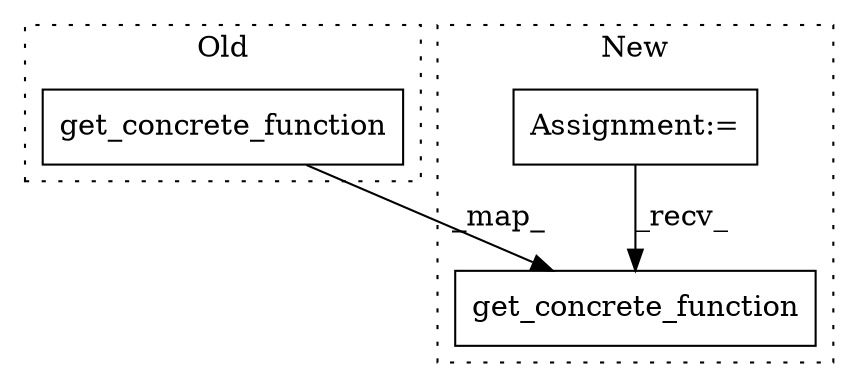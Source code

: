 digraph G {
subgraph cluster0 {
1 [label="get_concrete_function" a="32" s="3737,3807" l="22,1" shape="box"];
label = "Old";
style="dotted";
}
subgraph cluster1 {
2 [label="get_concrete_function" a="32" s="4173,4243" l="22,1" shape="box"];
3 [label="Assignment:=" a="7" s="607" l="21" shape="box"];
label = "New";
style="dotted";
}
1 -> 2 [label="_map_"];
3 -> 2 [label="_recv_"];
}